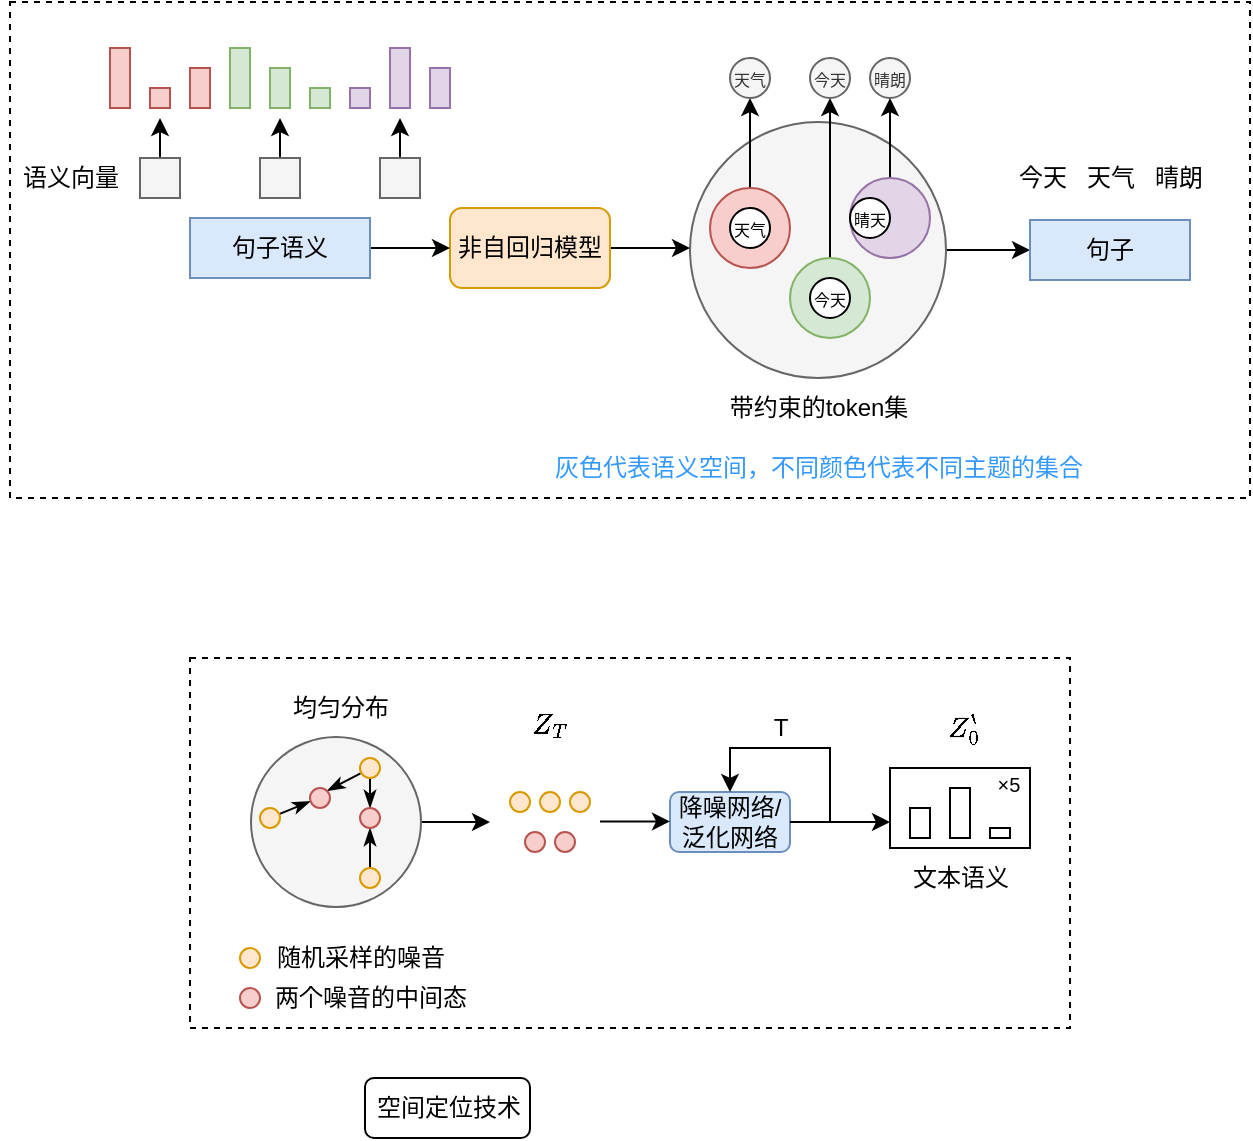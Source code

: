 <mxfile version="22.1.11" type="github">
  <diagram id="4fPpH7xEawf0aa1dmbMA" name="第 1 页">
    <mxGraphModel dx="1636" dy="459" grid="1" gridSize="10" guides="1" tooltips="1" connect="1" arrows="1" fold="1" page="1" pageScale="1" pageWidth="827" pageHeight="1169" math="1" shadow="0">
      <root>
        <mxCell id="0" />
        <mxCell id="1" parent="0" />
        <mxCell id="B4wExWWX4ZR2XhvDZzct-127" value="" style="rounded=0;whiteSpace=wrap;html=1;dashed=1;" vertex="1" parent="1">
          <mxGeometry x="-610" y="640" width="440" height="185" as="geometry" />
        </mxCell>
        <mxCell id="B4wExWWX4ZR2XhvDZzct-125" value="" style="rounded=0;whiteSpace=wrap;html=1;" vertex="1" parent="1">
          <mxGeometry x="-260" y="695" width="70" height="40" as="geometry" />
        </mxCell>
        <mxCell id="B4wExWWX4ZR2XhvDZzct-76" value="" style="rounded=0;whiteSpace=wrap;html=1;dashed=1;" vertex="1" parent="1">
          <mxGeometry x="-700" y="312" width="620" height="248" as="geometry" />
        </mxCell>
        <mxCell id="B4wExWWX4ZR2XhvDZzct-48" style="edgeStyle=orthogonalEdgeStyle;rounded=0;orthogonalLoop=1;jettySize=auto;html=1;entryX=0;entryY=0.5;entryDx=0;entryDy=0;" edge="1" parent="1" source="B4wExWWX4ZR2XhvDZzct-20" target="B4wExWWX4ZR2XhvDZzct-26">
          <mxGeometry relative="1" as="geometry" />
        </mxCell>
        <mxCell id="B4wExWWX4ZR2XhvDZzct-20" value="" style="ellipse;whiteSpace=wrap;html=1;aspect=fixed;fillColor=#f5f5f5;fontColor=#333333;strokeColor=#666666;" vertex="1" parent="1">
          <mxGeometry x="-360" y="372" width="128" height="128" as="geometry" />
        </mxCell>
        <mxCell id="B4wExWWX4ZR2XhvDZzct-49" style="edgeStyle=orthogonalEdgeStyle;rounded=0;orthogonalLoop=1;jettySize=auto;html=1;entryX=0.5;entryY=1;entryDx=0;entryDy=0;" edge="1" parent="1" source="B4wExWWX4ZR2XhvDZzct-46" target="B4wExWWX4ZR2XhvDZzct-51">
          <mxGeometry relative="1" as="geometry">
            <mxPoint x="-280" y="360" as="targetPoint" />
          </mxGeometry>
        </mxCell>
        <mxCell id="B4wExWWX4ZR2XhvDZzct-46" value="" style="ellipse;whiteSpace=wrap;html=1;aspect=fixed;fillColor=#e1d5e7;strokeColor=#9673a6;" vertex="1" parent="1">
          <mxGeometry x="-280" y="400" width="40" height="40" as="geometry" />
        </mxCell>
        <mxCell id="B4wExWWX4ZR2XhvDZzct-52" style="edgeStyle=orthogonalEdgeStyle;rounded=0;orthogonalLoop=1;jettySize=auto;html=1;" edge="1" parent="1" source="B4wExWWX4ZR2XhvDZzct-45">
          <mxGeometry relative="1" as="geometry">
            <mxPoint x="-290" y="360" as="targetPoint" />
          </mxGeometry>
        </mxCell>
        <mxCell id="B4wExWWX4ZR2XhvDZzct-45" value="" style="ellipse;whiteSpace=wrap;html=1;aspect=fixed;fillColor=#d5e8d4;strokeColor=#82b366;" vertex="1" parent="1">
          <mxGeometry x="-310" y="440" width="40" height="40" as="geometry" />
        </mxCell>
        <mxCell id="B4wExWWX4ZR2XhvDZzct-53" style="edgeStyle=orthogonalEdgeStyle;rounded=0;orthogonalLoop=1;jettySize=auto;html=1;" edge="1" parent="1" source="B4wExWWX4ZR2XhvDZzct-44">
          <mxGeometry relative="1" as="geometry">
            <mxPoint x="-330" y="360" as="targetPoint" />
          </mxGeometry>
        </mxCell>
        <mxCell id="B4wExWWX4ZR2XhvDZzct-44" value="" style="ellipse;whiteSpace=wrap;html=1;aspect=fixed;fillColor=#f8cecc;strokeColor=#b85450;" vertex="1" parent="1">
          <mxGeometry x="-350" y="405" width="40" height="40" as="geometry" />
        </mxCell>
        <mxCell id="B4wExWWX4ZR2XhvDZzct-34" style="edgeStyle=orthogonalEdgeStyle;rounded=0;orthogonalLoop=1;jettySize=auto;html=1;" edge="1" parent="1" source="B4wExWWX4ZR2XhvDZzct-19">
          <mxGeometry relative="1" as="geometry">
            <mxPoint x="-360" y="435" as="targetPoint" />
          </mxGeometry>
        </mxCell>
        <mxCell id="B4wExWWX4ZR2XhvDZzct-19" value="非自回归模型" style="rounded=1;whiteSpace=wrap;html=1;fillColor=#ffe6cc;strokeColor=#d79b00;" vertex="1" parent="1">
          <mxGeometry x="-480" y="415" width="80" height="40" as="geometry" />
        </mxCell>
        <mxCell id="B4wExWWX4ZR2XhvDZzct-22" style="edgeStyle=orthogonalEdgeStyle;rounded=0;orthogonalLoop=1;jettySize=auto;html=1;entryX=0;entryY=0.5;entryDx=0;entryDy=0;" edge="1" parent="1" source="B4wExWWX4ZR2XhvDZzct-21" target="B4wExWWX4ZR2XhvDZzct-19">
          <mxGeometry relative="1" as="geometry" />
        </mxCell>
        <mxCell id="B4wExWWX4ZR2XhvDZzct-21" value="句子语义" style="rounded=0;whiteSpace=wrap;html=1;fillColor=#dae8fc;strokeColor=#6c8ebf;" vertex="1" parent="1">
          <mxGeometry x="-610" y="420" width="90" height="30" as="geometry" />
        </mxCell>
        <mxCell id="B4wExWWX4ZR2XhvDZzct-26" value="句子" style="rounded=0;whiteSpace=wrap;html=1;fillColor=#dae8fc;strokeColor=#6c8ebf;" vertex="1" parent="1">
          <mxGeometry x="-190" y="421" width="80" height="30" as="geometry" />
        </mxCell>
        <mxCell id="B4wExWWX4ZR2XhvDZzct-33" value="今天&amp;nbsp; &amp;nbsp;天气&amp;nbsp; &amp;nbsp;晴朗" style="text;html=1;align=center;verticalAlign=middle;resizable=0;points=[];autosize=1;strokeColor=none;fillColor=none;" vertex="1" parent="1">
          <mxGeometry x="-210" y="385" width="120" height="30" as="geometry" />
        </mxCell>
        <mxCell id="B4wExWWX4ZR2XhvDZzct-38" value="&lt;font style=&quot;font-size: 8px;&quot;&gt;今天&lt;/font&gt;" style="ellipse;whiteSpace=wrap;html=1;aspect=fixed;" vertex="1" parent="1">
          <mxGeometry x="-300" y="450" width="20" height="20" as="geometry" />
        </mxCell>
        <mxCell id="B4wExWWX4ZR2XhvDZzct-40" value="&lt;font style=&quot;font-size: 8px;&quot;&gt;天气&lt;/font&gt;" style="ellipse;whiteSpace=wrap;html=1;aspect=fixed;" vertex="1" parent="1">
          <mxGeometry x="-340" y="415" width="20" height="20" as="geometry" />
        </mxCell>
        <mxCell id="B4wExWWX4ZR2XhvDZzct-43" value="&lt;font style=&quot;font-size: 8px;&quot;&gt;晴天&lt;/font&gt;" style="ellipse;whiteSpace=wrap;html=1;aspect=fixed;" vertex="1" parent="1">
          <mxGeometry x="-280" y="410" width="20" height="20" as="geometry" />
        </mxCell>
        <mxCell id="B4wExWWX4ZR2XhvDZzct-51" value="&lt;font style=&quot;font-size: 8px;&quot;&gt;晴朗&lt;/font&gt;" style="ellipse;whiteSpace=wrap;html=1;aspect=fixed;fillColor=#f5f5f5;fontColor=#333333;strokeColor=#666666;" vertex="1" parent="1">
          <mxGeometry x="-270" y="340" width="20" height="20" as="geometry" />
        </mxCell>
        <mxCell id="B4wExWWX4ZR2XhvDZzct-54" value="&lt;font style=&quot;font-size: 8px;&quot;&gt;今天&lt;/font&gt;" style="ellipse;whiteSpace=wrap;html=1;aspect=fixed;fillColor=#f5f5f5;strokeColor=#666666;fontColor=#333333;" vertex="1" parent="1">
          <mxGeometry x="-300" y="340" width="20" height="20" as="geometry" />
        </mxCell>
        <mxCell id="B4wExWWX4ZR2XhvDZzct-55" value="&lt;font style=&quot;font-size: 8px;&quot;&gt;天气&lt;/font&gt;" style="ellipse;whiteSpace=wrap;html=1;aspect=fixed;fillColor=#f5f5f5;strokeColor=#666666;fontColor=#333333;" vertex="1" parent="1">
          <mxGeometry x="-340" y="340" width="20" height="20" as="geometry" />
        </mxCell>
        <mxCell id="B4wExWWX4ZR2XhvDZzct-56" value="带约束的token集" style="text;html=1;align=center;verticalAlign=middle;resizable=0;points=[];autosize=1;strokeColor=none;fillColor=none;" vertex="1" parent="1">
          <mxGeometry x="-351" y="500" width="110" height="30" as="geometry" />
        </mxCell>
        <mxCell id="B4wExWWX4ZR2XhvDZzct-58" value="&lt;font color=&quot;#3399ff&quot;&gt;灰色代表语义空间，不同颜色代表不同主题的集合&lt;/font&gt;" style="text;html=1;align=center;verticalAlign=middle;resizable=0;points=[];autosize=1;strokeColor=none;fillColor=none;" vertex="1" parent="1">
          <mxGeometry x="-441" y="530" width="290" height="30" as="geometry" />
        </mxCell>
        <mxCell id="B4wExWWX4ZR2XhvDZzct-75" style="edgeStyle=orthogonalEdgeStyle;rounded=0;orthogonalLoop=1;jettySize=auto;html=1;" edge="1" parent="1" source="B4wExWWX4ZR2XhvDZzct-59">
          <mxGeometry relative="1" as="geometry">
            <mxPoint x="-625" y="370" as="targetPoint" />
          </mxGeometry>
        </mxCell>
        <mxCell id="B4wExWWX4ZR2XhvDZzct-59" value="" style="rounded=0;whiteSpace=wrap;html=1;fillColor=#f5f5f5;fontColor=#333333;strokeColor=#666666;" vertex="1" parent="1">
          <mxGeometry x="-635" y="390" width="20" height="20" as="geometry" />
        </mxCell>
        <mxCell id="B4wExWWX4ZR2XhvDZzct-64" style="edgeStyle=orthogonalEdgeStyle;rounded=0;orthogonalLoop=1;jettySize=auto;html=1;" edge="1" parent="1" source="B4wExWWX4ZR2XhvDZzct-60">
          <mxGeometry relative="1" as="geometry">
            <mxPoint x="-565" y="370" as="targetPoint" />
          </mxGeometry>
        </mxCell>
        <mxCell id="B4wExWWX4ZR2XhvDZzct-60" value="" style="rounded=0;whiteSpace=wrap;html=1;fillColor=#f5f5f5;fontColor=#333333;strokeColor=#666666;" vertex="1" parent="1">
          <mxGeometry x="-575" y="390" width="20" height="20" as="geometry" />
        </mxCell>
        <mxCell id="B4wExWWX4ZR2XhvDZzct-65" style="edgeStyle=orthogonalEdgeStyle;rounded=0;orthogonalLoop=1;jettySize=auto;html=1;" edge="1" parent="1" source="B4wExWWX4ZR2XhvDZzct-61">
          <mxGeometry relative="1" as="geometry">
            <mxPoint x="-505" y="370" as="targetPoint" />
          </mxGeometry>
        </mxCell>
        <mxCell id="B4wExWWX4ZR2XhvDZzct-61" value="" style="rounded=0;whiteSpace=wrap;html=1;fillColor=#f5f5f5;fontColor=#333333;strokeColor=#666666;" vertex="1" parent="1">
          <mxGeometry x="-515" y="390" width="20" height="20" as="geometry" />
        </mxCell>
        <mxCell id="B4wExWWX4ZR2XhvDZzct-62" value="语义向量" style="text;html=1;align=center;verticalAlign=middle;resizable=0;points=[];autosize=1;strokeColor=none;fillColor=none;" vertex="1" parent="1">
          <mxGeometry x="-705" y="385" width="70" height="30" as="geometry" />
        </mxCell>
        <mxCell id="B4wExWWX4ZR2XhvDZzct-66" value="" style="rounded=0;whiteSpace=wrap;html=1;fillColor=#f8cecc;strokeColor=#b85450;" vertex="1" parent="1">
          <mxGeometry x="-650" y="335" width="10" height="30" as="geometry" />
        </mxCell>
        <mxCell id="B4wExWWX4ZR2XhvDZzct-67" value="" style="rounded=0;whiteSpace=wrap;html=1;fillColor=#f8cecc;strokeColor=#b85450;" vertex="1" parent="1">
          <mxGeometry x="-630" y="355" width="10" height="10" as="geometry" />
        </mxCell>
        <mxCell id="B4wExWWX4ZR2XhvDZzct-68" value="" style="rounded=0;whiteSpace=wrap;html=1;fillColor=#f8cecc;strokeColor=#b85450;" vertex="1" parent="1">
          <mxGeometry x="-610" y="345" width="10" height="20" as="geometry" />
        </mxCell>
        <mxCell id="B4wExWWX4ZR2XhvDZzct-69" value="" style="rounded=0;whiteSpace=wrap;html=1;fillColor=#d5e8d4;strokeColor=#82b366;" vertex="1" parent="1">
          <mxGeometry x="-590" y="335" width="10" height="30" as="geometry" />
        </mxCell>
        <mxCell id="B4wExWWX4ZR2XhvDZzct-70" value="" style="rounded=0;whiteSpace=wrap;html=1;fillColor=#d5e8d4;strokeColor=#82b366;" vertex="1" parent="1">
          <mxGeometry x="-570" y="345" width="10" height="20" as="geometry" />
        </mxCell>
        <mxCell id="B4wExWWX4ZR2XhvDZzct-71" value="" style="rounded=0;whiteSpace=wrap;html=1;fillColor=#d5e8d4;strokeColor=#82b366;" vertex="1" parent="1">
          <mxGeometry x="-550" y="355" width="10" height="10" as="geometry" />
        </mxCell>
        <mxCell id="B4wExWWX4ZR2XhvDZzct-72" value="" style="rounded=0;whiteSpace=wrap;html=1;fillColor=#e1d5e7;strokeColor=#9673a6;" vertex="1" parent="1">
          <mxGeometry x="-530" y="355" width="10" height="10" as="geometry" />
        </mxCell>
        <mxCell id="B4wExWWX4ZR2XhvDZzct-73" value="" style="rounded=0;whiteSpace=wrap;html=1;fillColor=#e1d5e7;strokeColor=#9673a6;" vertex="1" parent="1">
          <mxGeometry x="-510" y="335" width="10" height="30" as="geometry" />
        </mxCell>
        <mxCell id="B4wExWWX4ZR2XhvDZzct-74" value="" style="rounded=0;whiteSpace=wrap;html=1;fillColor=#e1d5e7;strokeColor=#9673a6;" vertex="1" parent="1">
          <mxGeometry x="-490" y="345" width="10" height="20" as="geometry" />
        </mxCell>
        <mxCell id="B4wExWWX4ZR2XhvDZzct-122" style="edgeStyle=orthogonalEdgeStyle;rounded=0;orthogonalLoop=1;jettySize=auto;html=1;" edge="1" parent="1" source="B4wExWWX4ZR2XhvDZzct-78">
          <mxGeometry relative="1" as="geometry">
            <mxPoint x="-260" y="722" as="targetPoint" />
          </mxGeometry>
        </mxCell>
        <mxCell id="B4wExWWX4ZR2XhvDZzct-78" value="降噪网络/泛化网络" style="rounded=1;whiteSpace=wrap;html=1;fillColor=#dae8fc;strokeColor=#6c8ebf;" vertex="1" parent="1">
          <mxGeometry x="-370" y="707" width="60" height="30" as="geometry" />
        </mxCell>
        <mxCell id="B4wExWWX4ZR2XhvDZzct-110" style="edgeStyle=orthogonalEdgeStyle;rounded=0;orthogonalLoop=1;jettySize=auto;html=1;" edge="1" parent="1" source="B4wExWWX4ZR2XhvDZzct-79">
          <mxGeometry relative="1" as="geometry">
            <mxPoint x="-460" y="722" as="targetPoint" />
          </mxGeometry>
        </mxCell>
        <mxCell id="B4wExWWX4ZR2XhvDZzct-79" value="" style="ellipse;whiteSpace=wrap;html=1;aspect=fixed;fillColor=#f5f5f5;fontColor=#333333;strokeColor=#666666;" vertex="1" parent="1">
          <mxGeometry x="-579.5" y="679.5" width="85" height="85" as="geometry" />
        </mxCell>
        <mxCell id="B4wExWWX4ZR2XhvDZzct-80" value="均匀分布" style="text;html=1;align=center;verticalAlign=middle;resizable=0;points=[];autosize=1;strokeColor=none;fillColor=none;" vertex="1" parent="1">
          <mxGeometry x="-570" y="649.5" width="70" height="30" as="geometry" />
        </mxCell>
        <mxCell id="B4wExWWX4ZR2XhvDZzct-106" style="rounded=0;orthogonalLoop=1;jettySize=auto;html=1;exitX=0.026;exitY=0.763;exitDx=0;exitDy=0;entryX=1;entryY=0;entryDx=0;entryDy=0;endArrow=classicThin;endFill=1;exitPerimeter=0;" edge="1" parent="1" source="B4wExWWX4ZR2XhvDZzct-83" target="B4wExWWX4ZR2XhvDZzct-81">
          <mxGeometry relative="1" as="geometry" />
        </mxCell>
        <mxCell id="B4wExWWX4ZR2XhvDZzct-108" style="rounded=0;orthogonalLoop=1;jettySize=auto;html=1;entryX=0.5;entryY=0;entryDx=0;entryDy=0;endArrow=classicThin;endFill=1;" edge="1" parent="1" source="B4wExWWX4ZR2XhvDZzct-83" target="B4wExWWX4ZR2XhvDZzct-82">
          <mxGeometry relative="1" as="geometry" />
        </mxCell>
        <mxCell id="B4wExWWX4ZR2XhvDZzct-83" value="" style="ellipse;whiteSpace=wrap;html=1;aspect=fixed;fillColor=#ffe6cc;strokeColor=#d79b00;" vertex="1" parent="1">
          <mxGeometry x="-525" y="690" width="10" height="10" as="geometry" />
        </mxCell>
        <mxCell id="B4wExWWX4ZR2XhvDZzct-107" style="edgeStyle=orthogonalEdgeStyle;rounded=0;orthogonalLoop=1;jettySize=auto;html=1;exitX=0.5;exitY=0;exitDx=0;exitDy=0;entryX=0.5;entryY=1;entryDx=0;entryDy=0;endArrow=classicThin;endFill=1;" edge="1" parent="1" source="B4wExWWX4ZR2XhvDZzct-84" target="B4wExWWX4ZR2XhvDZzct-82">
          <mxGeometry relative="1" as="geometry" />
        </mxCell>
        <mxCell id="B4wExWWX4ZR2XhvDZzct-84" value="" style="ellipse;whiteSpace=wrap;html=1;aspect=fixed;fillColor=#ffe6cc;strokeColor=#d79b00;" vertex="1" parent="1">
          <mxGeometry x="-525" y="745" width="10" height="10" as="geometry" />
        </mxCell>
        <mxCell id="B4wExWWX4ZR2XhvDZzct-105" style="rounded=0;orthogonalLoop=1;jettySize=auto;html=1;exitX=0.958;exitY=0.309;exitDx=0;exitDy=0;entryX=0.024;entryY=0.663;entryDx=0;entryDy=0;endArrow=classicThin;endFill=1;exitPerimeter=0;entryPerimeter=0;" edge="1" parent="1" source="B4wExWWX4ZR2XhvDZzct-85" target="B4wExWWX4ZR2XhvDZzct-81">
          <mxGeometry relative="1" as="geometry" />
        </mxCell>
        <mxCell id="B4wExWWX4ZR2XhvDZzct-85" value="" style="ellipse;whiteSpace=wrap;html=1;aspect=fixed;fillColor=#ffe6cc;strokeColor=#d79b00;" vertex="1" parent="1">
          <mxGeometry x="-575" y="715" width="10" height="10" as="geometry" />
        </mxCell>
        <mxCell id="B4wExWWX4ZR2XhvDZzct-94" value="" style="ellipse;whiteSpace=wrap;html=1;aspect=fixed;fillColor=#f8cecc;strokeColor=#b85450;" vertex="1" parent="1">
          <mxGeometry x="-427.5" y="727" width="10" height="10" as="geometry" />
        </mxCell>
        <mxCell id="B4wExWWX4ZR2XhvDZzct-95" value="" style="ellipse;whiteSpace=wrap;html=1;aspect=fixed;fillColor=#f8cecc;strokeColor=#b85450;" vertex="1" parent="1">
          <mxGeometry x="-442.5" y="727" width="10" height="10" as="geometry" />
        </mxCell>
        <mxCell id="B4wExWWX4ZR2XhvDZzct-96" value="" style="ellipse;whiteSpace=wrap;html=1;aspect=fixed;fillColor=#ffe6cc;strokeColor=#d79b00;" vertex="1" parent="1">
          <mxGeometry x="-450" y="707" width="10" height="10" as="geometry" />
        </mxCell>
        <mxCell id="B4wExWWX4ZR2XhvDZzct-97" value="" style="ellipse;whiteSpace=wrap;html=1;aspect=fixed;fillColor=#ffe6cc;strokeColor=#d79b00;" vertex="1" parent="1">
          <mxGeometry x="-435" y="707" width="10" height="10" as="geometry" />
        </mxCell>
        <mxCell id="B4wExWWX4ZR2XhvDZzct-98" value="" style="ellipse;whiteSpace=wrap;html=1;aspect=fixed;fillColor=#ffe6cc;strokeColor=#d79b00;" vertex="1" parent="1">
          <mxGeometry x="-420" y="707" width="10" height="10" as="geometry" />
        </mxCell>
        <mxCell id="B4wExWWX4ZR2XhvDZzct-82" value="" style="ellipse;whiteSpace=wrap;html=1;aspect=fixed;fillColor=#f8cecc;strokeColor=#b85450;" vertex="1" parent="1">
          <mxGeometry x="-525" y="715" width="10" height="10" as="geometry" />
        </mxCell>
        <mxCell id="B4wExWWX4ZR2XhvDZzct-81" value="" style="ellipse;whiteSpace=wrap;html=1;aspect=fixed;fillColor=#f8cecc;strokeColor=#b85450;" vertex="1" parent="1">
          <mxGeometry x="-550" y="705" width="10" height="10" as="geometry" />
        </mxCell>
        <mxCell id="B4wExWWX4ZR2XhvDZzct-111" style="edgeStyle=orthogonalEdgeStyle;rounded=0;orthogonalLoop=1;jettySize=auto;html=1;" edge="1" parent="1">
          <mxGeometry relative="1" as="geometry">
            <mxPoint x="-370" y="721.71" as="targetPoint" />
            <mxPoint x="-405" y="721.71" as="sourcePoint" />
          </mxGeometry>
        </mxCell>
        <mxCell id="B4wExWWX4ZR2XhvDZzct-112" style="edgeStyle=orthogonalEdgeStyle;rounded=0;orthogonalLoop=1;jettySize=auto;html=1;exitX=1;exitY=0.5;exitDx=0;exitDy=0;entryX=0.5;entryY=0;entryDx=0;entryDy=0;" edge="1" parent="1" source="B4wExWWX4ZR2XhvDZzct-78" target="B4wExWWX4ZR2XhvDZzct-78">
          <mxGeometry relative="1" as="geometry">
            <Array as="points">
              <mxPoint x="-290" y="722" />
              <mxPoint x="-290" y="685" />
              <mxPoint x="-340" y="685" />
            </Array>
          </mxGeometry>
        </mxCell>
        <mxCell id="B4wExWWX4ZR2XhvDZzct-113" value="T" style="text;html=1;align=center;verticalAlign=middle;resizable=0;points=[];autosize=1;strokeColor=none;fillColor=none;" vertex="1" parent="1">
          <mxGeometry x="-330" y="660" width="30" height="30" as="geometry" />
        </mxCell>
        <mxCell id="B4wExWWX4ZR2XhvDZzct-114" value="" style="ellipse;whiteSpace=wrap;html=1;aspect=fixed;fillColor=#ffe6cc;strokeColor=#d79b00;" vertex="1" parent="1">
          <mxGeometry x="-585" y="785" width="10" height="10" as="geometry" />
        </mxCell>
        <mxCell id="B4wExWWX4ZR2XhvDZzct-115" value="随机采样的噪音" style="text;html=1;align=center;verticalAlign=middle;resizable=0;points=[];autosize=1;strokeColor=none;fillColor=none;" vertex="1" parent="1">
          <mxGeometry x="-580" y="775" width="110" height="30" as="geometry" />
        </mxCell>
        <mxCell id="B4wExWWX4ZR2XhvDZzct-116" value="" style="ellipse;whiteSpace=wrap;html=1;aspect=fixed;fillColor=#f8cecc;strokeColor=#b85450;" vertex="1" parent="1">
          <mxGeometry x="-585" y="805" width="10" height="10" as="geometry" />
        </mxCell>
        <mxCell id="B4wExWWX4ZR2XhvDZzct-117" value="两个噪音的中间态" style="text;html=1;align=center;verticalAlign=middle;resizable=0;points=[];autosize=1;strokeColor=none;fillColor=none;" vertex="1" parent="1">
          <mxGeometry x="-580" y="795" width="120" height="30" as="geometry" />
        </mxCell>
        <mxCell id="B4wExWWX4ZR2XhvDZzct-119" value="" style="rounded=0;whiteSpace=wrap;html=1;" vertex="1" parent="1">
          <mxGeometry x="-250" y="715" width="10" height="15" as="geometry" />
        </mxCell>
        <mxCell id="B4wExWWX4ZR2XhvDZzct-120" value="" style="rounded=0;whiteSpace=wrap;html=1;" vertex="1" parent="1">
          <mxGeometry x="-230" y="705" width="10" height="25" as="geometry" />
        </mxCell>
        <mxCell id="B4wExWWX4ZR2XhvDZzct-121" value="" style="rounded=0;whiteSpace=wrap;html=1;" vertex="1" parent="1">
          <mxGeometry x="-210" y="725" width="10" height="5" as="geometry" />
        </mxCell>
        <mxCell id="B4wExWWX4ZR2XhvDZzct-123" value="$$Z_0^`$$" style="text;html=1;align=center;verticalAlign=middle;resizable=0;points=[];autosize=1;strokeColor=none;fillColor=none;" vertex="1" parent="1">
          <mxGeometry x="-263" y="660" width="80" height="30" as="geometry" />
        </mxCell>
        <mxCell id="B4wExWWX4ZR2XhvDZzct-126" value="&lt;font style=&quot;font-size: 10px;&quot;&gt;×5&lt;/font&gt;" style="text;html=1;align=center;verticalAlign=middle;resizable=0;points=[];autosize=1;strokeColor=none;fillColor=none;" vertex="1" parent="1">
          <mxGeometry x="-216" y="688" width="30" height="30" as="geometry" />
        </mxCell>
        <mxCell id="B4wExWWX4ZR2XhvDZzct-128" value="$$Z_T$$" style="text;html=1;align=center;verticalAlign=middle;resizable=0;points=[];autosize=1;strokeColor=none;fillColor=none;" vertex="1" parent="1">
          <mxGeometry x="-465" y="658" width="70" height="30" as="geometry" />
        </mxCell>
        <mxCell id="B4wExWWX4ZR2XhvDZzct-129" value="文本语义" style="text;html=1;align=center;verticalAlign=middle;resizable=0;points=[];autosize=1;strokeColor=none;fillColor=none;" vertex="1" parent="1">
          <mxGeometry x="-260" y="735" width="70" height="30" as="geometry" />
        </mxCell>
        <mxCell id="B4wExWWX4ZR2XhvDZzct-130" value="空间定位技术" style="rounded=1;whiteSpace=wrap;html=1;" vertex="1" parent="1">
          <mxGeometry x="-522.5" y="850" width="82.5" height="30" as="geometry" />
        </mxCell>
      </root>
    </mxGraphModel>
  </diagram>
</mxfile>
